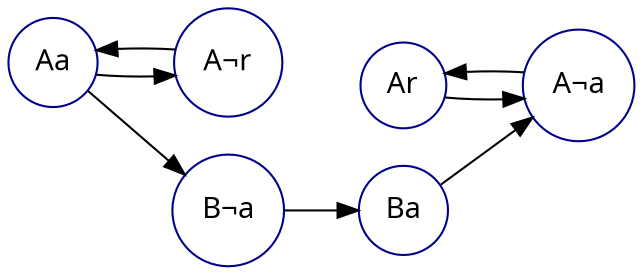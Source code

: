 digraph graphname {
	node [shape=circle size=.5 fontname=monokai color=blue4];
	rankdir="LR";
	Ar -> A¬a;
	A¬r -> Aa;
	Aa -> A¬r;
	A¬a -> Ar;
	B¬a -> Ba;
	Aa -> B¬a;
	Ba -> A¬a;
}